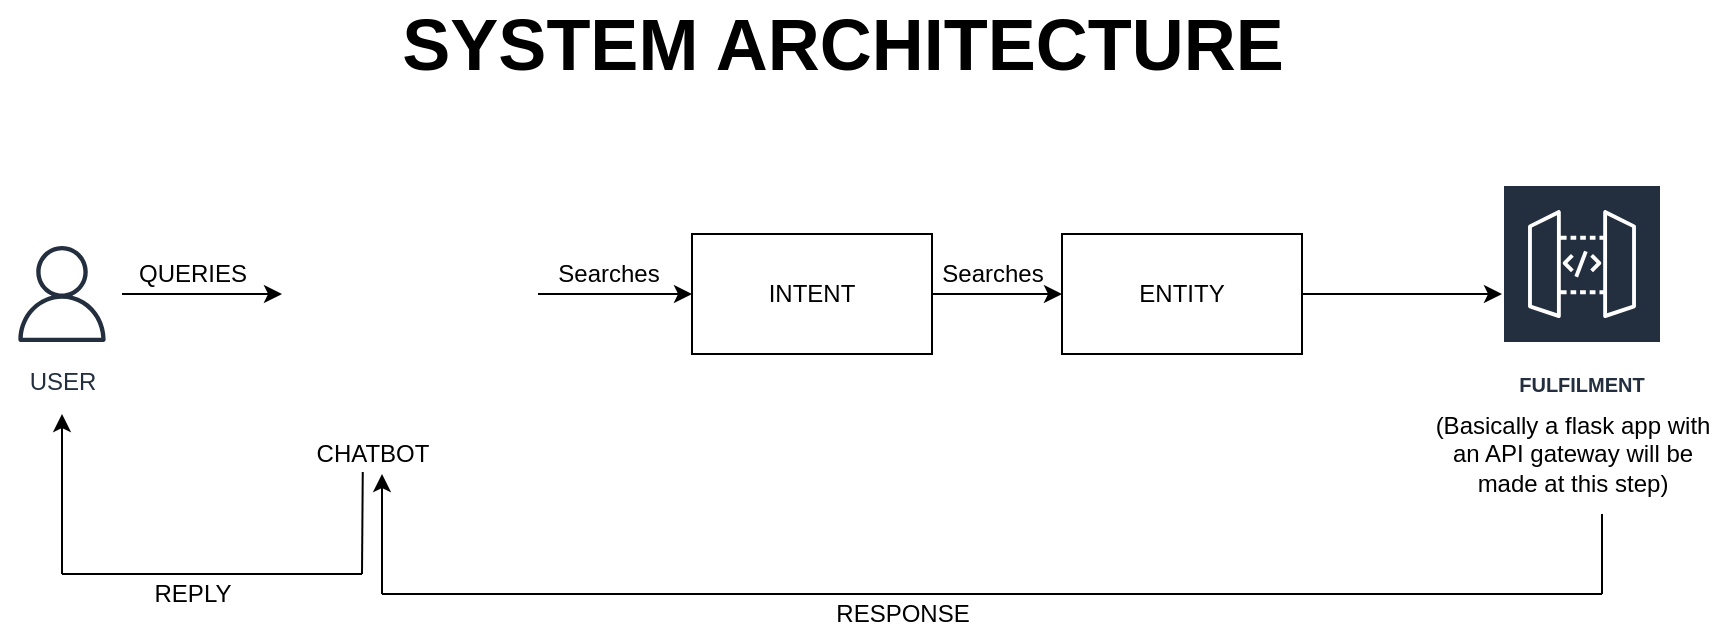 <mxfile version="15.3.1" type="device"><diagram id="N6UX4_ZU0iYlBLthebr6" name="Page-1"><mxGraphModel dx="1278" dy="547" grid="1" gridSize="10" guides="1" tooltips="1" connect="1" arrows="1" fold="1" page="1" pageScale="1" pageWidth="1169" pageHeight="827" math="0" shadow="0"><root><mxCell id="0"/><mxCell id="1" parent="0"/><mxCell id="SNe17XgkcPvN_uFZaygO-3" value="" style="edgeStyle=orthogonalEdgeStyle;rounded=0;orthogonalLoop=1;jettySize=auto;html=1;" edge="1" parent="1" source="SNe17XgkcPvN_uFZaygO-1" target="SNe17XgkcPvN_uFZaygO-2"><mxGeometry relative="1" as="geometry"/></mxCell><mxCell id="SNe17XgkcPvN_uFZaygO-1" value="USER" style="sketch=0;outlineConnect=0;fontColor=#232F3E;gradientColor=none;strokeColor=#232F3E;fillColor=#ffffff;dashed=0;verticalLabelPosition=bottom;verticalAlign=top;align=center;html=1;fontSize=12;fontStyle=0;aspect=fixed;shape=mxgraph.aws4.resourceIcon;resIcon=mxgraph.aws4.user;" vertex="1" parent="1"><mxGeometry x="120" y="180" width="60" height="60" as="geometry"/></mxCell><mxCell id="SNe17XgkcPvN_uFZaygO-8" value="" style="edgeStyle=orthogonalEdgeStyle;rounded=0;orthogonalLoop=1;jettySize=auto;html=1;" edge="1" parent="1" source="SNe17XgkcPvN_uFZaygO-2" target="SNe17XgkcPvN_uFZaygO-6"><mxGeometry relative="1" as="geometry"/></mxCell><mxCell id="SNe17XgkcPvN_uFZaygO-2" value="" style="shape=image;html=1;verticalAlign=top;verticalLabelPosition=bottom;labelBackgroundColor=#ffffff;imageAspect=0;aspect=fixed;image=https://cdn2.iconfinder.com/data/icons/artificial-intelligence-52/48/bl_1647_Robot_artificial_intelligence_worker_dog_magnifier_bot-128.png" vertex="1" parent="1"><mxGeometry x="260" y="146" width="128" height="128" as="geometry"/></mxCell><mxCell id="SNe17XgkcPvN_uFZaygO-4" value="CHATBOT" style="text;html=1;align=center;verticalAlign=middle;resizable=0;points=[];autosize=1;strokeColor=none;fillColor=none;" vertex="1" parent="1"><mxGeometry x="270" y="280" width="70" height="20" as="geometry"/></mxCell><mxCell id="SNe17XgkcPvN_uFZaygO-5" value="QUERIES" style="text;html=1;align=center;verticalAlign=middle;resizable=0;points=[];autosize=1;strokeColor=none;fillColor=none;" vertex="1" parent="1"><mxGeometry x="180" y="190" width="70" height="20" as="geometry"/></mxCell><mxCell id="SNe17XgkcPvN_uFZaygO-9" value="" style="edgeStyle=orthogonalEdgeStyle;rounded=0;orthogonalLoop=1;jettySize=auto;html=1;" edge="1" parent="1" source="SNe17XgkcPvN_uFZaygO-6" target="SNe17XgkcPvN_uFZaygO-7"><mxGeometry relative="1" as="geometry"/></mxCell><mxCell id="SNe17XgkcPvN_uFZaygO-6" value="INTENT" style="rounded=0;whiteSpace=wrap;html=1;" vertex="1" parent="1"><mxGeometry x="465" y="180" width="120" height="60" as="geometry"/></mxCell><mxCell id="SNe17XgkcPvN_uFZaygO-12" value="" style="edgeStyle=orthogonalEdgeStyle;rounded=0;orthogonalLoop=1;jettySize=auto;html=1;" edge="1" parent="1" source="SNe17XgkcPvN_uFZaygO-7" target="SNe17XgkcPvN_uFZaygO-11"><mxGeometry relative="1" as="geometry"/></mxCell><mxCell id="SNe17XgkcPvN_uFZaygO-7" value="ENTITY" style="rounded=0;whiteSpace=wrap;html=1;" vertex="1" parent="1"><mxGeometry x="650" y="180" width="120" height="60" as="geometry"/></mxCell><mxCell id="SNe17XgkcPvN_uFZaygO-11" value="FULFILMENT" style="sketch=0;outlineConnect=0;fontColor=#232F3E;gradientColor=none;strokeColor=#ffffff;fillColor=#232F3E;dashed=0;verticalLabelPosition=middle;verticalAlign=bottom;align=center;html=1;whiteSpace=wrap;fontSize=10;fontStyle=1;spacing=3;shape=mxgraph.aws4.productIcon;prIcon=mxgraph.aws4.api_gateway;" vertex="1" parent="1"><mxGeometry x="870" y="155" width="80" height="110" as="geometry"/></mxCell><mxCell id="SNe17XgkcPvN_uFZaygO-17" value="(Basically a flask app with &lt;br&gt;an API gateway will be &lt;br&gt;made at this step)" style="text;html=1;align=center;verticalAlign=middle;resizable=0;points=[];autosize=1;strokeColor=none;fillColor=none;" vertex="1" parent="1"><mxGeometry x="830" y="265" width="150" height="50" as="geometry"/></mxCell><mxCell id="SNe17XgkcPvN_uFZaygO-20" value="RESPONSE" style="text;html=1;align=center;verticalAlign=middle;resizable=0;points=[];autosize=1;strokeColor=none;fillColor=none;" vertex="1" parent="1"><mxGeometry x="530" y="360" width="80" height="20" as="geometry"/></mxCell><mxCell id="SNe17XgkcPvN_uFZaygO-22" value="" style="endArrow=none;html=1;" edge="1" parent="1"><mxGeometry width="50" height="50" relative="1" as="geometry"><mxPoint x="920" y="360" as="sourcePoint"/><mxPoint x="920" y="320" as="targetPoint"/></mxGeometry></mxCell><mxCell id="SNe17XgkcPvN_uFZaygO-23" value="" style="endArrow=none;html=1;" edge="1" parent="1"><mxGeometry width="50" height="50" relative="1" as="geometry"><mxPoint x="310" y="360" as="sourcePoint"/><mxPoint x="920" y="360" as="targetPoint"/></mxGeometry></mxCell><mxCell id="SNe17XgkcPvN_uFZaygO-24" value="" style="endArrow=classic;html=1;" edge="1" parent="1"><mxGeometry width="50" height="50" relative="1" as="geometry"><mxPoint x="310" y="360" as="sourcePoint"/><mxPoint x="310" y="300" as="targetPoint"/></mxGeometry></mxCell><mxCell id="SNe17XgkcPvN_uFZaygO-25" value="" style="endArrow=none;html=1;entryX=0.434;entryY=0.95;entryDx=0;entryDy=0;entryPerimeter=0;" edge="1" parent="1" target="SNe17XgkcPvN_uFZaygO-4"><mxGeometry width="50" height="50" relative="1" as="geometry"><mxPoint x="300" y="350" as="sourcePoint"/><mxPoint x="300" y="310" as="targetPoint"/></mxGeometry></mxCell><mxCell id="SNe17XgkcPvN_uFZaygO-26" value="" style="endArrow=none;html=1;" edge="1" parent="1"><mxGeometry width="50" height="50" relative="1" as="geometry"><mxPoint x="300" y="350" as="sourcePoint"/><mxPoint x="150" y="350" as="targetPoint"/></mxGeometry></mxCell><mxCell id="SNe17XgkcPvN_uFZaygO-27" value="" style="endArrow=classic;html=1;" edge="1" parent="1"><mxGeometry width="50" height="50" relative="1" as="geometry"><mxPoint x="150" y="350" as="sourcePoint"/><mxPoint x="150" y="270" as="targetPoint"/></mxGeometry></mxCell><mxCell id="SNe17XgkcPvN_uFZaygO-28" value="REPLY" style="text;html=1;align=center;verticalAlign=middle;resizable=0;points=[];autosize=1;strokeColor=none;fillColor=none;" vertex="1" parent="1"><mxGeometry x="190" y="350" width="50" height="20" as="geometry"/></mxCell><mxCell id="SNe17XgkcPvN_uFZaygO-30" value="&lt;b&gt;&lt;font style=&quot;font-size: 36px&quot;&gt;SYSTEM ARCHITECTURE&lt;/font&gt;&lt;/b&gt;" style="text;html=1;align=center;verticalAlign=middle;resizable=0;points=[];autosize=1;strokeColor=none;fillColor=none;" vertex="1" parent="1"><mxGeometry x="310" y="70" width="460" height="30" as="geometry"/></mxCell><mxCell id="SNe17XgkcPvN_uFZaygO-31" value="Searches" style="text;html=1;align=center;verticalAlign=middle;resizable=0;points=[];autosize=1;strokeColor=none;fillColor=none;" vertex="1" parent="1"><mxGeometry x="388" y="190" width="70" height="20" as="geometry"/></mxCell><mxCell id="SNe17XgkcPvN_uFZaygO-32" value="Searches" style="text;html=1;align=center;verticalAlign=middle;resizable=0;points=[];autosize=1;strokeColor=none;fillColor=none;" vertex="1" parent="1"><mxGeometry x="580" y="190" width="70" height="20" as="geometry"/></mxCell></root></mxGraphModel></diagram></mxfile>